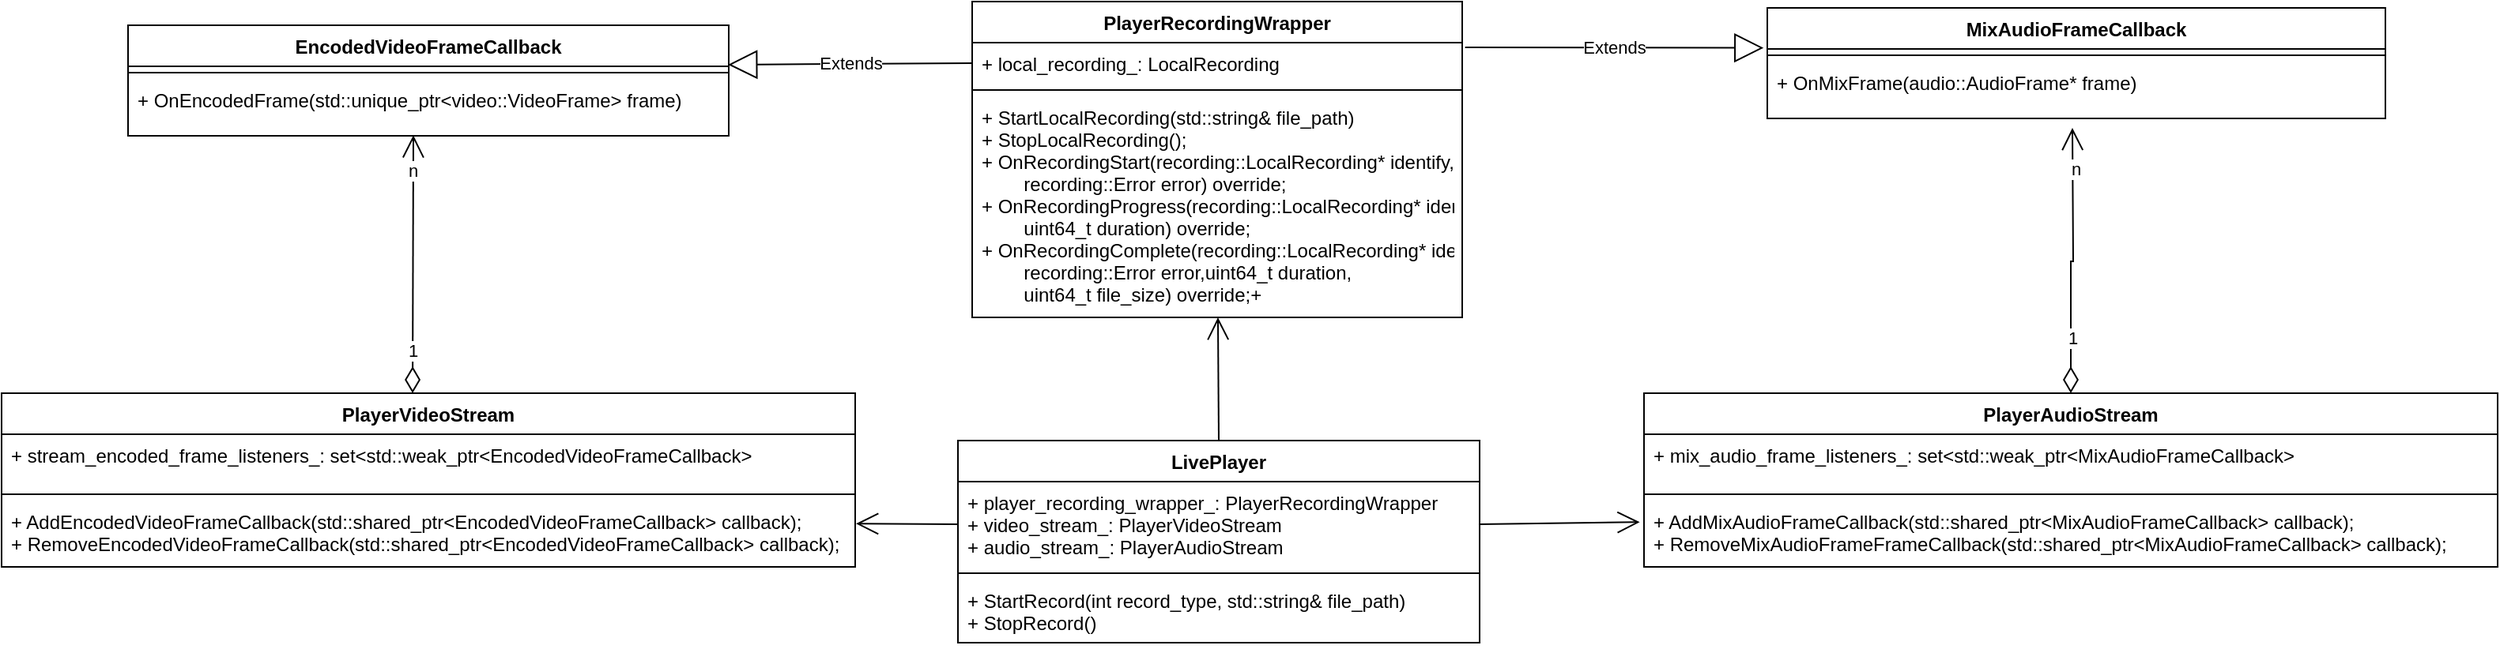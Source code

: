 <mxfile version="16.5.6" type="github">
  <diagram id="C5RBs43oDa-KdzZeNtuy" name="Page-1">
    <mxGraphModel dx="2444" dy="927" grid="1" gridSize="10" guides="1" tooltips="1" connect="1" arrows="1" fold="1" page="1" pageScale="1" pageWidth="827" pageHeight="1169" math="0" shadow="0">
      <root>
        <mxCell id="WIyWlLk6GJQsqaUBKTNV-0" />
        <mxCell id="WIyWlLk6GJQsqaUBKTNV-1" parent="WIyWlLk6GJQsqaUBKTNV-0" />
        <mxCell id="FkcMrHeK5HteQmRynKsr-0" value="LivePlayer" style="swimlane;fontStyle=1;align=center;verticalAlign=top;childLayout=stackLayout;horizontal=1;startSize=26;horizontalStack=0;resizeParent=1;resizeParentMax=0;resizeLast=0;collapsible=1;marginBottom=0;" vertex="1" parent="WIyWlLk6GJQsqaUBKTNV-1">
          <mxGeometry x="255" y="388" width="330" height="128" as="geometry" />
        </mxCell>
        <mxCell id="FkcMrHeK5HteQmRynKsr-1" value="+ player_recording_wrapper_: PlayerRecordingWrapper&#xa;+ video_stream_: PlayerVideoStream&#xa;+ audio_stream_: PlayerAudioStream" style="text;strokeColor=none;fillColor=none;align=left;verticalAlign=top;spacingLeft=4;spacingRight=4;overflow=hidden;rotatable=0;points=[[0,0.5],[1,0.5]];portConstraint=eastwest;fontColor=default;fontStyle=0" vertex="1" parent="FkcMrHeK5HteQmRynKsr-0">
          <mxGeometry y="26" width="330" height="54" as="geometry" />
        </mxCell>
        <mxCell id="FkcMrHeK5HteQmRynKsr-2" value="" style="line;strokeWidth=1;fillColor=none;align=left;verticalAlign=middle;spacingTop=-1;spacingLeft=3;spacingRight=3;rotatable=0;labelPosition=right;points=[];portConstraint=eastwest;" vertex="1" parent="FkcMrHeK5HteQmRynKsr-0">
          <mxGeometry y="80" width="330" height="8" as="geometry" />
        </mxCell>
        <mxCell id="FkcMrHeK5HteQmRynKsr-3" value="+ StartRecord(int record_type, std::string&amp; file_path)&#xa;+ StopRecord()" style="text;strokeColor=none;fillColor=none;align=left;verticalAlign=top;spacingLeft=4;spacingRight=4;overflow=hidden;rotatable=0;points=[[0,0.5],[1,0.5]];portConstraint=eastwest;fontStyle=0" vertex="1" parent="FkcMrHeK5HteQmRynKsr-0">
          <mxGeometry y="88" width="330" height="40" as="geometry" />
        </mxCell>
        <mxCell id="FkcMrHeK5HteQmRynKsr-4" value="PlayerRecordingWrapper" style="swimlane;fontStyle=1;align=center;verticalAlign=top;childLayout=stackLayout;horizontal=1;startSize=26;horizontalStack=0;resizeParent=1;resizeParentMax=0;resizeLast=0;collapsible=1;marginBottom=0;fontColor=default;" vertex="1" parent="WIyWlLk6GJQsqaUBKTNV-1">
          <mxGeometry x="264" y="110" width="310" height="200" as="geometry" />
        </mxCell>
        <mxCell id="FkcMrHeK5HteQmRynKsr-5" value="+ local_recording_: LocalRecording" style="text;strokeColor=none;fillColor=none;align=left;verticalAlign=top;spacingLeft=4;spacingRight=4;overflow=hidden;rotatable=0;points=[[0,0.5],[1,0.5]];portConstraint=eastwest;fontColor=default;fontStyle=0" vertex="1" parent="FkcMrHeK5HteQmRynKsr-4">
          <mxGeometry y="26" width="310" height="26" as="geometry" />
        </mxCell>
        <mxCell id="FkcMrHeK5HteQmRynKsr-6" value="" style="line;strokeWidth=1;fillColor=none;align=left;verticalAlign=middle;spacingTop=-1;spacingLeft=3;spacingRight=3;rotatable=0;labelPosition=right;points=[];portConstraint=eastwest;fontColor=default;" vertex="1" parent="FkcMrHeK5HteQmRynKsr-4">
          <mxGeometry y="52" width="310" height="8" as="geometry" />
        </mxCell>
        <mxCell id="FkcMrHeK5HteQmRynKsr-7" value="+ StartLocalRecording(std::string&amp; file_path)&#xa;+ StopLocalRecording();&#xa; + OnRecordingStart(recording::LocalRecording* identify,&#xa;                                recording::Error error) override;&#xa;  + OnRecordingProgress(recording::LocalRecording* identify,&#xa;                                   uint64_t duration) override;&#xa;  + OnRecordingComplete(recording::LocalRecording* identify,&#xa;                                   recording::Error error,uint64_t duration,&#xa;                                   uint64_t file_size) override;+" style="text;strokeColor=none;fillColor=none;align=left;verticalAlign=top;spacingLeft=4;spacingRight=4;overflow=hidden;rotatable=0;points=[[0,0.5],[1,0.5]];portConstraint=eastwest;fontColor=default;fontStyle=0" vertex="1" parent="FkcMrHeK5HteQmRynKsr-4">
          <mxGeometry y="60" width="310" height="140" as="geometry" />
        </mxCell>
        <mxCell id="FkcMrHeK5HteQmRynKsr-8" value="" style="endArrow=open;endFill=1;endSize=12;html=1;rounded=0;fontColor=default;exitX=0.5;exitY=0;exitDx=0;exitDy=0;" edge="1" parent="WIyWlLk6GJQsqaUBKTNV-1" source="FkcMrHeK5HteQmRynKsr-0" target="FkcMrHeK5HteQmRynKsr-7">
          <mxGeometry width="160" relative="1" as="geometry">
            <mxPoint x="330" y="360" as="sourcePoint" />
            <mxPoint x="490" y="360" as="targetPoint" />
          </mxGeometry>
        </mxCell>
        <mxCell id="FkcMrHeK5HteQmRynKsr-9" value="PlayerVideoStream" style="swimlane;fontStyle=1;align=center;verticalAlign=top;childLayout=stackLayout;horizontal=1;startSize=26;horizontalStack=0;resizeParent=1;resizeParentMax=0;resizeLast=0;collapsible=1;marginBottom=0;fontColor=default;" vertex="1" parent="WIyWlLk6GJQsqaUBKTNV-1">
          <mxGeometry x="-350" y="358" width="540" height="110" as="geometry" />
        </mxCell>
        <mxCell id="FkcMrHeK5HteQmRynKsr-10" value="+ stream_encoded_frame_listeners_: set&lt;std::weak_ptr&lt;EncodedVideoFrameCallback&gt;" style="text;strokeColor=none;fillColor=none;align=left;verticalAlign=top;spacingLeft=4;spacingRight=4;overflow=hidden;rotatable=0;points=[[0,0.5],[1,0.5]];portConstraint=eastwest;fontColor=default;fontStyle=0" vertex="1" parent="FkcMrHeK5HteQmRynKsr-9">
          <mxGeometry y="26" width="540" height="34" as="geometry" />
        </mxCell>
        <mxCell id="FkcMrHeK5HteQmRynKsr-11" value="" style="line;strokeWidth=1;fillColor=none;align=left;verticalAlign=middle;spacingTop=-1;spacingLeft=3;spacingRight=3;rotatable=0;labelPosition=right;points=[];portConstraint=eastwest;fontColor=default;" vertex="1" parent="FkcMrHeK5HteQmRynKsr-9">
          <mxGeometry y="60" width="540" height="8" as="geometry" />
        </mxCell>
        <mxCell id="FkcMrHeK5HteQmRynKsr-12" value="+ AddEncodedVideoFrameCallback(std::shared_ptr&lt;EncodedVideoFrameCallback&gt; callback);&#xa;+ RemoveEncodedVideoFrameCallback(std::shared_ptr&lt;EncodedVideoFrameCallback&gt; callback);" style="text;strokeColor=none;fillColor=none;align=left;verticalAlign=top;spacingLeft=4;spacingRight=4;overflow=hidden;rotatable=0;points=[[0,0.5],[1,0.5]];portConstraint=eastwest;fontColor=default;fontStyle=0" vertex="1" parent="FkcMrHeK5HteQmRynKsr-9">
          <mxGeometry y="68" width="540" height="42" as="geometry" />
        </mxCell>
        <mxCell id="FkcMrHeK5HteQmRynKsr-21" value="EncodedVideoFrameCallback" style="swimlane;fontStyle=1;align=center;verticalAlign=top;childLayout=stackLayout;horizontal=1;startSize=26;horizontalStack=0;resizeParent=1;resizeParentMax=0;resizeLast=0;collapsible=1;marginBottom=0;fontColor=default;" vertex="1" parent="WIyWlLk6GJQsqaUBKTNV-1">
          <mxGeometry x="-270" y="125" width="380" height="70" as="geometry" />
        </mxCell>
        <mxCell id="FkcMrHeK5HteQmRynKsr-23" value="" style="line;strokeWidth=1;fillColor=none;align=left;verticalAlign=middle;spacingTop=-1;spacingLeft=3;spacingRight=3;rotatable=0;labelPosition=right;points=[];portConstraint=eastwest;fontColor=default;" vertex="1" parent="FkcMrHeK5HteQmRynKsr-21">
          <mxGeometry y="26" width="380" height="8" as="geometry" />
        </mxCell>
        <mxCell id="FkcMrHeK5HteQmRynKsr-24" value="+ OnEncodedFrame(std::unique_ptr&lt;video::VideoFrame&gt; frame)" style="text;strokeColor=none;fillColor=none;align=left;verticalAlign=top;spacingLeft=4;spacingRight=4;overflow=hidden;rotatable=0;points=[[0,0.5],[1,0.5]];portConstraint=eastwest;fontColor=default;fontStyle=0" vertex="1" parent="FkcMrHeK5HteQmRynKsr-21">
          <mxGeometry y="34" width="380" height="36" as="geometry" />
        </mxCell>
        <mxCell id="FkcMrHeK5HteQmRynKsr-26" value="" style="endArrow=open;endFill=1;endSize=12;html=1;rounded=0;fontColor=default;exitX=0;exitY=0.5;exitDx=0;exitDy=0;entryX=1.001;entryY=0.349;entryDx=0;entryDy=0;entryPerimeter=0;" edge="1" parent="WIyWlLk6GJQsqaUBKTNV-1" source="FkcMrHeK5HteQmRynKsr-1" target="FkcMrHeK5HteQmRynKsr-12">
          <mxGeometry width="160" relative="1" as="geometry">
            <mxPoint x="190" y="360" as="sourcePoint" />
            <mxPoint x="350" y="360" as="targetPoint" />
          </mxGeometry>
        </mxCell>
        <mxCell id="FkcMrHeK5HteQmRynKsr-38" value="" style="endArrow=open;html=1;endSize=12;startArrow=diamondThin;startSize=14;startFill=0;edgeStyle=orthogonalEdgeStyle;rounded=0;fontColor=default;entryX=0.475;entryY=0.991;entryDx=0;entryDy=0;entryPerimeter=0;" edge="1" parent="WIyWlLk6GJQsqaUBKTNV-1" target="FkcMrHeK5HteQmRynKsr-24">
          <mxGeometry relative="1" as="geometry">
            <mxPoint x="-90" y="358" as="sourcePoint" />
            <mxPoint x="70" y="358" as="targetPoint" />
          </mxGeometry>
        </mxCell>
        <mxCell id="FkcMrHeK5HteQmRynKsr-66" value="1" style="edgeLabel;html=1;align=center;verticalAlign=middle;resizable=0;points=[];fontColor=default;" vertex="1" connectable="0" parent="FkcMrHeK5HteQmRynKsr-38">
          <mxGeometry x="-0.67" relative="1" as="geometry">
            <mxPoint as="offset" />
          </mxGeometry>
        </mxCell>
        <mxCell id="FkcMrHeK5HteQmRynKsr-67" value="n" style="edgeLabel;html=1;align=center;verticalAlign=middle;resizable=0;points=[];fontColor=default;" vertex="1" connectable="0" parent="FkcMrHeK5HteQmRynKsr-38">
          <mxGeometry x="0.726" y="1" relative="1" as="geometry">
            <mxPoint as="offset" />
          </mxGeometry>
        </mxCell>
        <mxCell id="FkcMrHeK5HteQmRynKsr-44" value="Extends" style="endArrow=block;endSize=16;endFill=0;html=1;rounded=0;fontColor=default;exitX=0;exitY=0.5;exitDx=0;exitDy=0;entryX=0.999;entryY=0.357;entryDx=0;entryDy=0;entryPerimeter=0;" edge="1" parent="WIyWlLk6GJQsqaUBKTNV-1" source="FkcMrHeK5HteQmRynKsr-5" target="FkcMrHeK5HteQmRynKsr-21">
          <mxGeometry width="160" relative="1" as="geometry">
            <mxPoint x="220" y="360" as="sourcePoint" />
            <mxPoint x="380" y="360" as="targetPoint" />
          </mxGeometry>
        </mxCell>
        <mxCell id="FkcMrHeK5HteQmRynKsr-45" value="PlayerAudioStream" style="swimlane;fontStyle=1;align=center;verticalAlign=top;childLayout=stackLayout;horizontal=1;startSize=26;horizontalStack=0;resizeParent=1;resizeParentMax=0;resizeLast=0;collapsible=1;marginBottom=0;fontColor=default;" vertex="1" parent="WIyWlLk6GJQsqaUBKTNV-1">
          <mxGeometry x="689" y="358" width="540" height="110" as="geometry" />
        </mxCell>
        <mxCell id="FkcMrHeK5HteQmRynKsr-46" value="+ mix_audio_frame_listeners_: set&lt;std::weak_ptr&lt;MixAudioFrameCallback&gt;" style="text;strokeColor=none;fillColor=none;align=left;verticalAlign=top;spacingLeft=4;spacingRight=4;overflow=hidden;rotatable=0;points=[[0,0.5],[1,0.5]];portConstraint=eastwest;fontColor=default;fontStyle=0" vertex="1" parent="FkcMrHeK5HteQmRynKsr-45">
          <mxGeometry y="26" width="540" height="34" as="geometry" />
        </mxCell>
        <mxCell id="FkcMrHeK5HteQmRynKsr-47" value="" style="line;strokeWidth=1;fillColor=none;align=left;verticalAlign=middle;spacingTop=-1;spacingLeft=3;spacingRight=3;rotatable=0;labelPosition=right;points=[];portConstraint=eastwest;fontColor=default;" vertex="1" parent="FkcMrHeK5HteQmRynKsr-45">
          <mxGeometry y="60" width="540" height="8" as="geometry" />
        </mxCell>
        <mxCell id="FkcMrHeK5HteQmRynKsr-48" value="+ AddMixAudioFrameCallback(std::shared_ptr&lt;MixAudioFrameCallback&gt; callback);&#xa;  + RemoveMixAudioFrameFrameCallback(std::shared_ptr&lt;MixAudioFrameCallback&gt; callback);" style="text;strokeColor=none;fillColor=none;align=left;verticalAlign=top;spacingLeft=4;spacingRight=4;overflow=hidden;rotatable=0;points=[[0,0.5],[1,0.5]];portConstraint=eastwest;fontColor=default;fontStyle=0" vertex="1" parent="FkcMrHeK5HteQmRynKsr-45">
          <mxGeometry y="68" width="540" height="42" as="geometry" />
        </mxCell>
        <mxCell id="FkcMrHeK5HteQmRynKsr-49" value="" style="endArrow=open;endFill=1;endSize=12;html=1;rounded=0;fontColor=default;exitX=1;exitY=0.5;exitDx=0;exitDy=0;entryX=-0.005;entryY=0.325;entryDx=0;entryDy=0;entryPerimeter=0;" edge="1" parent="WIyWlLk6GJQsqaUBKTNV-1" source="FkcMrHeK5HteQmRynKsr-1" target="FkcMrHeK5HteQmRynKsr-48">
          <mxGeometry width="160" relative="1" as="geometry">
            <mxPoint x="258" y="403" as="sourcePoint" />
            <mxPoint x="198.92" y="402.67" as="targetPoint" />
          </mxGeometry>
        </mxCell>
        <mxCell id="FkcMrHeK5HteQmRynKsr-50" value="MixAudioFrameCallback" style="swimlane;fontStyle=1;align=center;verticalAlign=top;childLayout=stackLayout;horizontal=1;startSize=26;horizontalStack=0;resizeParent=1;resizeParentMax=0;resizeLast=0;collapsible=1;marginBottom=0;fontColor=default;" vertex="1" parent="WIyWlLk6GJQsqaUBKTNV-1">
          <mxGeometry x="767" y="114" width="391" height="70" as="geometry" />
        </mxCell>
        <mxCell id="FkcMrHeK5HteQmRynKsr-51" value="" style="line;strokeWidth=1;fillColor=none;align=left;verticalAlign=middle;spacingTop=-1;spacingLeft=3;spacingRight=3;rotatable=0;labelPosition=right;points=[];portConstraint=eastwest;fontColor=default;" vertex="1" parent="FkcMrHeK5HteQmRynKsr-50">
          <mxGeometry y="26" width="391" height="8" as="geometry" />
        </mxCell>
        <mxCell id="FkcMrHeK5HteQmRynKsr-52" value="+ OnMixFrame(audio::AudioFrame* frame)" style="text;strokeColor=none;fillColor=none;align=left;verticalAlign=top;spacingLeft=4;spacingRight=4;overflow=hidden;rotatable=0;points=[[0,0.5],[1,0.5]];portConstraint=eastwest;fontColor=default;fontStyle=0" vertex="1" parent="FkcMrHeK5HteQmRynKsr-50">
          <mxGeometry y="34" width="391" height="36" as="geometry" />
        </mxCell>
        <mxCell id="FkcMrHeK5HteQmRynKsr-62" value="Extends" style="endArrow=block;endSize=16;endFill=0;html=1;rounded=0;fontColor=default;exitX=1.006;exitY=0.115;exitDx=0;exitDy=0;entryX=-0.006;entryY=0.362;entryDx=0;entryDy=0;entryPerimeter=0;exitPerimeter=0;" edge="1" parent="WIyWlLk6GJQsqaUBKTNV-1" source="FkcMrHeK5HteQmRynKsr-5" target="FkcMrHeK5HteQmRynKsr-50">
          <mxGeometry width="160" relative="1" as="geometry">
            <mxPoint x="274" y="209" as="sourcePoint" />
            <mxPoint x="119.62" y="209.99" as="targetPoint" />
          </mxGeometry>
        </mxCell>
        <mxCell id="FkcMrHeK5HteQmRynKsr-68" value="" style="endArrow=open;html=1;endSize=12;startArrow=diamondThin;startSize=14;startFill=0;edgeStyle=orthogonalEdgeStyle;align=left;verticalAlign=bottom;rounded=0;fontColor=default;exitX=0.5;exitY=0;exitDx=0;exitDy=0;" edge="1" parent="WIyWlLk6GJQsqaUBKTNV-1" source="FkcMrHeK5HteQmRynKsr-45">
          <mxGeometry x="-1" y="3" relative="1" as="geometry">
            <mxPoint x="960" y="350" as="sourcePoint" />
            <mxPoint x="960" y="190" as="targetPoint" />
          </mxGeometry>
        </mxCell>
        <mxCell id="FkcMrHeK5HteQmRynKsr-69" value="1" style="edgeLabel;html=1;align=center;verticalAlign=middle;resizable=0;points=[];fontColor=default;" vertex="1" connectable="0" parent="FkcMrHeK5HteQmRynKsr-68">
          <mxGeometry x="-0.599" y="-1" relative="1" as="geometry">
            <mxPoint y="-1" as="offset" />
          </mxGeometry>
        </mxCell>
        <mxCell id="FkcMrHeK5HteQmRynKsr-70" value="n" style="edgeLabel;html=1;align=center;verticalAlign=middle;resizable=0;points=[];fontColor=default;" vertex="1" connectable="0" parent="FkcMrHeK5HteQmRynKsr-68">
          <mxGeometry x="0.691" y="-2" relative="1" as="geometry">
            <mxPoint as="offset" />
          </mxGeometry>
        </mxCell>
      </root>
    </mxGraphModel>
  </diagram>
</mxfile>
